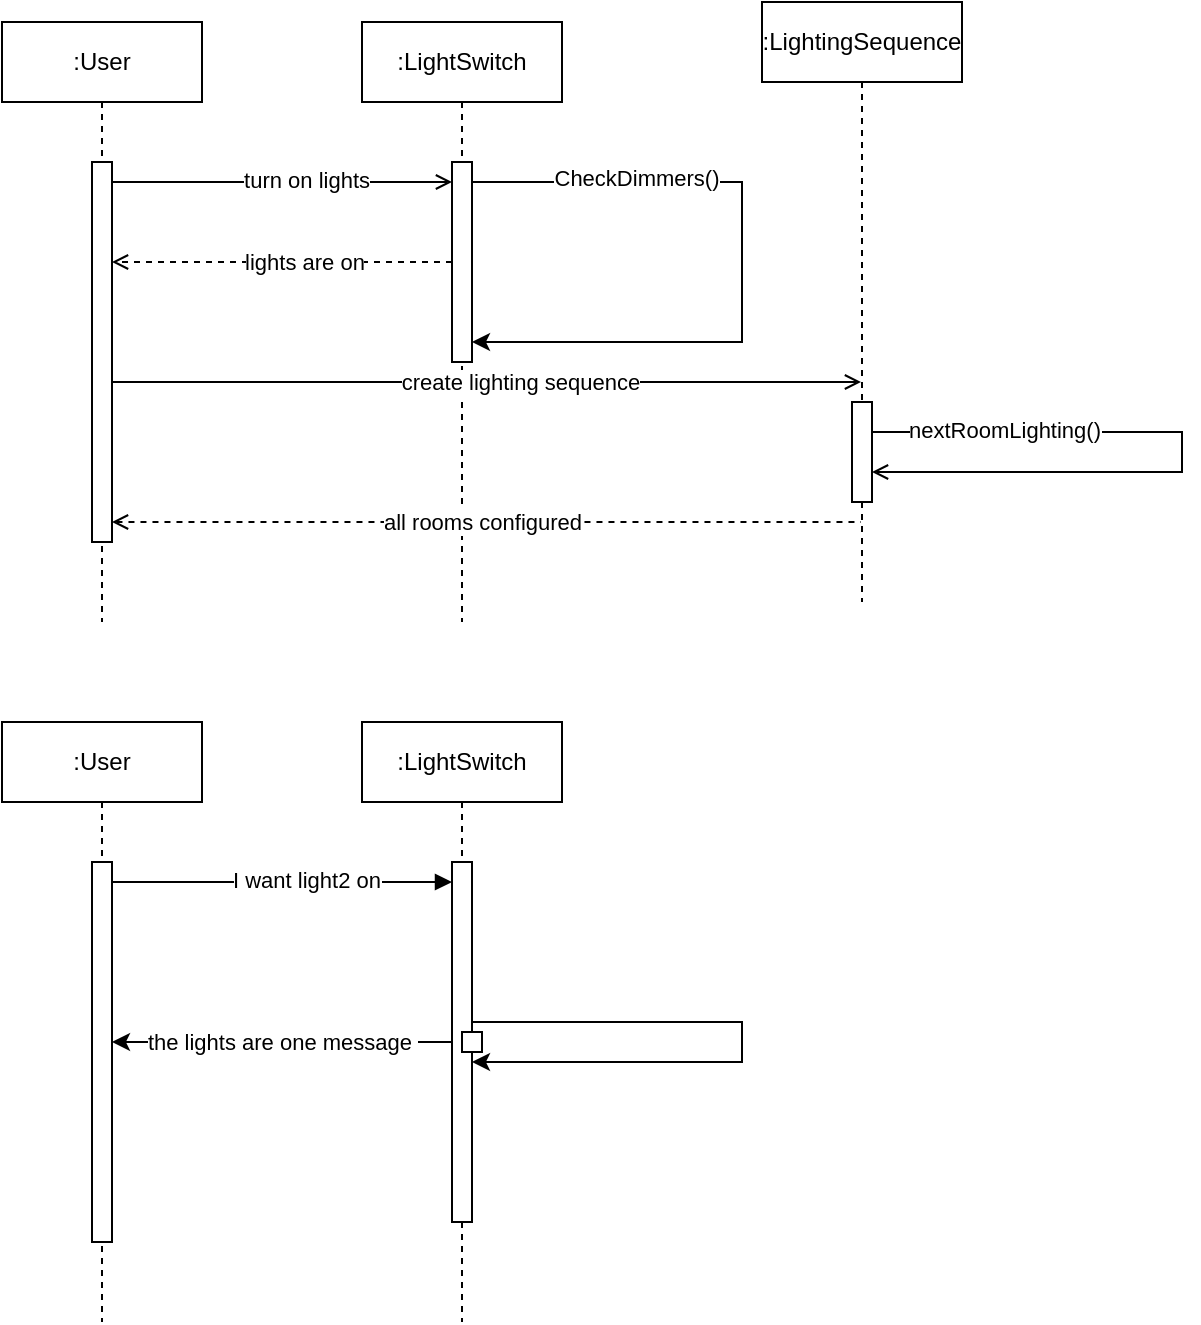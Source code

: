<mxfile version="24.7.17">
  <diagram name="Page-1" id="2YBvvXClWsGukQMizWep">
    <mxGraphModel dx="904" dy="483" grid="1" gridSize="10" guides="1" tooltips="1" connect="1" arrows="1" fold="1" page="1" pageScale="1" pageWidth="850" pageHeight="1100" math="0" shadow="0">
      <root>
        <mxCell id="0" />
        <mxCell id="1" parent="0" />
        <mxCell id="aM9ryv3xv72pqoxQDRHE-1" value=":User" style="shape=umlLifeline;perimeter=lifelinePerimeter;whiteSpace=wrap;html=1;container=0;dropTarget=0;collapsible=0;recursiveResize=0;outlineConnect=0;portConstraint=eastwest;newEdgeStyle={&quot;edgeStyle&quot;:&quot;elbowEdgeStyle&quot;,&quot;elbow&quot;:&quot;vertical&quot;,&quot;curved&quot;:0,&quot;rounded&quot;:0};" parent="1" vertex="1">
          <mxGeometry x="40" y="40" width="100" height="300" as="geometry" />
        </mxCell>
        <mxCell id="aM9ryv3xv72pqoxQDRHE-2" value="" style="html=1;points=[];perimeter=orthogonalPerimeter;outlineConnect=0;targetShapes=umlLifeline;portConstraint=eastwest;newEdgeStyle={&quot;edgeStyle&quot;:&quot;elbowEdgeStyle&quot;,&quot;elbow&quot;:&quot;vertical&quot;,&quot;curved&quot;:0,&quot;rounded&quot;:0};" parent="aM9ryv3xv72pqoxQDRHE-1" vertex="1">
          <mxGeometry x="45" y="70" width="10" height="190" as="geometry" />
        </mxCell>
        <mxCell id="aM9ryv3xv72pqoxQDRHE-5" value=":LightSwitch" style="shape=umlLifeline;perimeter=lifelinePerimeter;whiteSpace=wrap;html=1;container=0;dropTarget=0;collapsible=0;recursiveResize=0;outlineConnect=0;portConstraint=eastwest;newEdgeStyle={&quot;edgeStyle&quot;:&quot;elbowEdgeStyle&quot;,&quot;elbow&quot;:&quot;vertical&quot;,&quot;curved&quot;:0,&quot;rounded&quot;:0};" parent="1" vertex="1">
          <mxGeometry x="220" y="40" width="100" height="300" as="geometry" />
        </mxCell>
        <mxCell id="YkFevd7Kho5wKxCns9Gv-2" style="edgeStyle=elbowEdgeStyle;rounded=0;orthogonalLoop=1;jettySize=auto;html=1;elbow=vertical;curved=0;" edge="1" parent="aM9ryv3xv72pqoxQDRHE-5" source="aM9ryv3xv72pqoxQDRHE-6" target="aM9ryv3xv72pqoxQDRHE-6">
          <mxGeometry relative="1" as="geometry">
            <mxPoint x="140" y="160" as="targetPoint" />
            <Array as="points">
              <mxPoint x="190" y="160" />
            </Array>
          </mxGeometry>
        </mxCell>
        <mxCell id="YkFevd7Kho5wKxCns9Gv-4" value="CheckDimmers()" style="edgeLabel;html=1;align=center;verticalAlign=middle;resizable=0;points=[];" vertex="1" connectable="0" parent="YkFevd7Kho5wKxCns9Gv-2">
          <mxGeometry x="-0.534" y="2" relative="1" as="geometry">
            <mxPoint as="offset" />
          </mxGeometry>
        </mxCell>
        <mxCell id="YkFevd7Kho5wKxCns9Gv-11" style="edgeStyle=elbowEdgeStyle;rounded=0;orthogonalLoop=1;jettySize=auto;html=1;elbow=vertical;curved=0;" edge="1" parent="aM9ryv3xv72pqoxQDRHE-5" source="aM9ryv3xv72pqoxQDRHE-6" target="aM9ryv3xv72pqoxQDRHE-5">
          <mxGeometry relative="1" as="geometry" />
        </mxCell>
        <mxCell id="aM9ryv3xv72pqoxQDRHE-6" value="" style="html=1;points=[];perimeter=orthogonalPerimeter;outlineConnect=0;targetShapes=umlLifeline;portConstraint=eastwest;newEdgeStyle={&quot;edgeStyle&quot;:&quot;elbowEdgeStyle&quot;,&quot;elbow&quot;:&quot;vertical&quot;,&quot;curved&quot;:0,&quot;rounded&quot;:0};" parent="aM9ryv3xv72pqoxQDRHE-5" vertex="1">
          <mxGeometry x="45" y="70" width="10" height="100" as="geometry" />
        </mxCell>
        <mxCell id="aM9ryv3xv72pqoxQDRHE-7" value="" style="html=1;verticalAlign=bottom;endArrow=open;edgeStyle=elbowEdgeStyle;elbow=horizontal;curved=0;rounded=0;endFill=0;" parent="1" source="aM9ryv3xv72pqoxQDRHE-2" target="aM9ryv3xv72pqoxQDRHE-6" edge="1">
          <mxGeometry relative="1" as="geometry">
            <mxPoint x="195" y="130" as="sourcePoint" />
            <Array as="points">
              <mxPoint x="180" y="120" />
            </Array>
          </mxGeometry>
        </mxCell>
        <mxCell id="YkFevd7Kho5wKxCns9Gv-3" value="turn on lights" style="edgeLabel;html=1;align=center;verticalAlign=middle;resizable=0;points=[];" vertex="1" connectable="0" parent="aM9ryv3xv72pqoxQDRHE-7">
          <mxGeometry x="0.134" y="1" relative="1" as="geometry">
            <mxPoint as="offset" />
          </mxGeometry>
        </mxCell>
        <mxCell id="YkFevd7Kho5wKxCns9Gv-5" value=":LightingSequence" style="shape=umlLifeline;perimeter=lifelinePerimeter;whiteSpace=wrap;html=1;container=0;dropTarget=0;collapsible=0;recursiveResize=0;outlineConnect=0;portConstraint=eastwest;newEdgeStyle={&quot;edgeStyle&quot;:&quot;elbowEdgeStyle&quot;,&quot;elbow&quot;:&quot;vertical&quot;,&quot;curved&quot;:0,&quot;rounded&quot;:0};" vertex="1" parent="1">
          <mxGeometry x="420" y="30" width="100" height="300" as="geometry" />
        </mxCell>
        <mxCell id="YkFevd7Kho5wKxCns9Gv-8" value="" style="html=1;points=[];perimeter=orthogonalPerimeter;outlineConnect=0;targetShapes=umlLifeline;portConstraint=eastwest;newEdgeStyle={&quot;edgeStyle&quot;:&quot;elbowEdgeStyle&quot;,&quot;elbow&quot;:&quot;vertical&quot;,&quot;curved&quot;:0,&quot;rounded&quot;:0};" vertex="1" parent="YkFevd7Kho5wKxCns9Gv-5">
          <mxGeometry x="45" y="200" width="10" height="50" as="geometry" />
        </mxCell>
        <mxCell id="YkFevd7Kho5wKxCns9Gv-34" style="edgeStyle=elbowEdgeStyle;rounded=0;orthogonalLoop=1;jettySize=auto;html=1;elbow=horizontal;curved=0;endArrow=open;endFill=0;" edge="1" parent="YkFevd7Kho5wKxCns9Gv-5" source="YkFevd7Kho5wKxCns9Gv-8" target="YkFevd7Kho5wKxCns9Gv-8">
          <mxGeometry relative="1" as="geometry">
            <Array as="points">
              <mxPoint x="210" y="220" />
            </Array>
          </mxGeometry>
        </mxCell>
        <mxCell id="YkFevd7Kho5wKxCns9Gv-35" value="nextRoomLighting()" style="edgeLabel;html=1;align=center;verticalAlign=middle;resizable=0;points=[];" vertex="1" connectable="0" parent="YkFevd7Kho5wKxCns9Gv-34">
          <mxGeometry x="-0.459" y="-1" relative="1" as="geometry">
            <mxPoint x="-24" y="-2" as="offset" />
          </mxGeometry>
        </mxCell>
        <mxCell id="YkFevd7Kho5wKxCns9Gv-13" value=":User" style="shape=umlLifeline;perimeter=lifelinePerimeter;whiteSpace=wrap;html=1;container=0;dropTarget=0;collapsible=0;recursiveResize=0;outlineConnect=0;portConstraint=eastwest;newEdgeStyle={&quot;edgeStyle&quot;:&quot;elbowEdgeStyle&quot;,&quot;elbow&quot;:&quot;vertical&quot;,&quot;curved&quot;:0,&quot;rounded&quot;:0};" vertex="1" parent="1">
          <mxGeometry x="40" y="390" width="100" height="300" as="geometry" />
        </mxCell>
        <mxCell id="YkFevd7Kho5wKxCns9Gv-14" value="" style="html=1;points=[];perimeter=orthogonalPerimeter;outlineConnect=0;targetShapes=umlLifeline;portConstraint=eastwest;newEdgeStyle={&quot;edgeStyle&quot;:&quot;elbowEdgeStyle&quot;,&quot;elbow&quot;:&quot;vertical&quot;,&quot;curved&quot;:0,&quot;rounded&quot;:0};" vertex="1" parent="YkFevd7Kho5wKxCns9Gv-13">
          <mxGeometry x="45" y="70" width="10" height="190" as="geometry" />
        </mxCell>
        <mxCell id="YkFevd7Kho5wKxCns9Gv-15" value=":LightSwitch" style="shape=umlLifeline;perimeter=lifelinePerimeter;whiteSpace=wrap;html=1;container=0;dropTarget=0;collapsible=0;recursiveResize=0;outlineConnect=0;portConstraint=eastwest;newEdgeStyle={&quot;edgeStyle&quot;:&quot;elbowEdgeStyle&quot;,&quot;elbow&quot;:&quot;vertical&quot;,&quot;curved&quot;:0,&quot;rounded&quot;:0};" vertex="1" parent="1">
          <mxGeometry x="220" y="390" width="100" height="300" as="geometry" />
        </mxCell>
        <mxCell id="YkFevd7Kho5wKxCns9Gv-16" style="edgeStyle=elbowEdgeStyle;rounded=0;orthogonalLoop=1;jettySize=auto;html=1;elbow=vertical;curved=0;" edge="1" parent="YkFevd7Kho5wKxCns9Gv-15" source="YkFevd7Kho5wKxCns9Gv-19" target="YkFevd7Kho5wKxCns9Gv-19">
          <mxGeometry relative="1" as="geometry">
            <mxPoint x="140" y="160" as="targetPoint" />
            <Array as="points">
              <mxPoint x="190" y="160" />
            </Array>
          </mxGeometry>
        </mxCell>
        <mxCell id="YkFevd7Kho5wKxCns9Gv-18" style="edgeStyle=elbowEdgeStyle;rounded=0;orthogonalLoop=1;jettySize=auto;html=1;elbow=vertical;curved=0;" edge="1" parent="YkFevd7Kho5wKxCns9Gv-15" source="YkFevd7Kho5wKxCns9Gv-19" target="YkFevd7Kho5wKxCns9Gv-15">
          <mxGeometry relative="1" as="geometry" />
        </mxCell>
        <mxCell id="YkFevd7Kho5wKxCns9Gv-19" value="" style="html=1;points=[];perimeter=orthogonalPerimeter;outlineConnect=0;targetShapes=umlLifeline;portConstraint=eastwest;newEdgeStyle={&quot;edgeStyle&quot;:&quot;elbowEdgeStyle&quot;,&quot;elbow&quot;:&quot;vertical&quot;,&quot;curved&quot;:0,&quot;rounded&quot;:0};" vertex="1" parent="YkFevd7Kho5wKxCns9Gv-15">
          <mxGeometry x="45" y="70" width="10" height="180" as="geometry" />
        </mxCell>
        <mxCell id="YkFevd7Kho5wKxCns9Gv-20" value="" style="html=1;verticalAlign=bottom;endArrow=block;edgeStyle=elbowEdgeStyle;elbow=horizontal;curved=0;rounded=0;" edge="1" parent="1" source="YkFevd7Kho5wKxCns9Gv-14" target="YkFevd7Kho5wKxCns9Gv-19">
          <mxGeometry relative="1" as="geometry">
            <mxPoint x="195" y="480" as="sourcePoint" />
            <Array as="points">
              <mxPoint x="180" y="470" />
            </Array>
          </mxGeometry>
        </mxCell>
        <mxCell id="YkFevd7Kho5wKxCns9Gv-21" value="I want light2 on" style="edgeLabel;html=1;align=center;verticalAlign=middle;resizable=0;points=[];" vertex="1" connectable="0" parent="YkFevd7Kho5wKxCns9Gv-20">
          <mxGeometry x="0.134" y="1" relative="1" as="geometry">
            <mxPoint as="offset" />
          </mxGeometry>
        </mxCell>
        <mxCell id="YkFevd7Kho5wKxCns9Gv-25" value="" style="rounded=0;whiteSpace=wrap;html=1;" vertex="1" parent="1">
          <mxGeometry x="270" y="545" width="10" height="10" as="geometry" />
        </mxCell>
        <mxCell id="YkFevd7Kho5wKxCns9Gv-26" style="edgeStyle=elbowEdgeStyle;rounded=0;orthogonalLoop=1;jettySize=auto;html=1;elbow=vertical;curved=0;" edge="1" parent="1" source="YkFevd7Kho5wKxCns9Gv-19" target="YkFevd7Kho5wKxCns9Gv-14">
          <mxGeometry relative="1" as="geometry">
            <mxPoint x="100" y="550" as="targetPoint" />
            <Array as="points">
              <mxPoint x="100" y="550" />
            </Array>
          </mxGeometry>
        </mxCell>
        <mxCell id="YkFevd7Kho5wKxCns9Gv-27" value="the lights are one message&amp;nbsp;" style="edgeLabel;html=1;align=center;verticalAlign=middle;resizable=0;points=[];" vertex="1" connectable="0" parent="YkFevd7Kho5wKxCns9Gv-26">
          <mxGeometry x="0.222" y="2" relative="1" as="geometry">
            <mxPoint x="19" y="-2" as="offset" />
          </mxGeometry>
        </mxCell>
        <mxCell id="YkFevd7Kho5wKxCns9Gv-28" style="edgeStyle=elbowEdgeStyle;rounded=0;orthogonalLoop=1;jettySize=auto;html=1;elbow=vertical;curved=0;dashed=1;endArrow=open;endFill=0;" edge="1" parent="1" source="aM9ryv3xv72pqoxQDRHE-6" target="aM9ryv3xv72pqoxQDRHE-2">
          <mxGeometry relative="1" as="geometry" />
        </mxCell>
        <mxCell id="YkFevd7Kho5wKxCns9Gv-29" value="lights are on" style="edgeLabel;html=1;align=center;verticalAlign=middle;resizable=0;points=[];" vertex="1" connectable="0" parent="YkFevd7Kho5wKxCns9Gv-28">
          <mxGeometry x="-0.263" y="3" relative="1" as="geometry">
            <mxPoint x="-12" y="-3" as="offset" />
          </mxGeometry>
        </mxCell>
        <mxCell id="YkFevd7Kho5wKxCns9Gv-30" style="edgeStyle=elbowEdgeStyle;rounded=0;orthogonalLoop=1;jettySize=auto;html=1;elbow=horizontal;curved=0;endArrow=open;endFill=0;" edge="1" parent="1" source="aM9ryv3xv72pqoxQDRHE-2" target="YkFevd7Kho5wKxCns9Gv-5">
          <mxGeometry relative="1" as="geometry">
            <Array as="points">
              <mxPoint x="280" y="220" />
            </Array>
          </mxGeometry>
        </mxCell>
        <mxCell id="YkFevd7Kho5wKxCns9Gv-31" value="create lighting sequence" style="edgeLabel;html=1;align=center;verticalAlign=middle;resizable=0;points=[];" vertex="1" connectable="0" parent="YkFevd7Kho5wKxCns9Gv-30">
          <mxGeometry x="0.088" y="-1" relative="1" as="geometry">
            <mxPoint y="-1" as="offset" />
          </mxGeometry>
        </mxCell>
        <mxCell id="YkFevd7Kho5wKxCns9Gv-32" style="edgeStyle=elbowEdgeStyle;rounded=0;orthogonalLoop=1;jettySize=auto;html=1;elbow=vertical;curved=0;startArrow=open;startFill=0;endArrow=none;endFill=0;dashed=1;" edge="1" parent="1" source="aM9ryv3xv72pqoxQDRHE-2" target="YkFevd7Kho5wKxCns9Gv-5">
          <mxGeometry relative="1" as="geometry">
            <Array as="points">
              <mxPoint x="270" y="290" />
            </Array>
          </mxGeometry>
        </mxCell>
        <mxCell id="YkFevd7Kho5wKxCns9Gv-33" value="all rooms configured" style="edgeLabel;html=1;align=center;verticalAlign=middle;resizable=0;points=[];" vertex="1" connectable="0" parent="YkFevd7Kho5wKxCns9Gv-32">
          <mxGeometry x="0.007" y="3" relative="1" as="geometry">
            <mxPoint x="-4" y="3" as="offset" />
          </mxGeometry>
        </mxCell>
      </root>
    </mxGraphModel>
  </diagram>
</mxfile>

